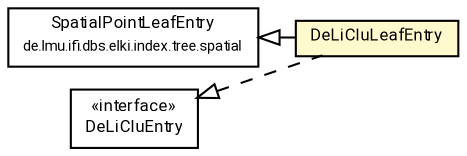 #!/usr/local/bin/dot
#
# Class diagram 
# Generated by UMLGraph version R5_7_2-60-g0e99a6 (http://www.spinellis.gr/umlgraph/)
#

digraph G {
	graph [fontnames="svg"]
	edge [fontname="Roboto",fontsize=7,labelfontname="Roboto",labelfontsize=7,color="black"];
	node [fontname="Roboto",fontcolor="black",fontsize=8,shape=plaintext,margin=0,width=0,height=0];
	nodesep=0.15;
	ranksep=0.25;
	rankdir=LR;
	// de.lmu.ifi.dbs.elki.index.tree.spatial.SpatialPointLeafEntry
	c3192714 [label=<<table title="de.lmu.ifi.dbs.elki.index.tree.spatial.SpatialPointLeafEntry" border="0" cellborder="1" cellspacing="0" cellpadding="2" href="../../SpatialPointLeafEntry.html" target="_parent">
		<tr><td><table border="0" cellspacing="0" cellpadding="1">
		<tr><td align="center" balign="center"> <font face="Roboto">SpatialPointLeafEntry</font> </td></tr>
		<tr><td align="center" balign="center"> <font face="Roboto" point-size="7.0">de.lmu.ifi.dbs.elki.index.tree.spatial</font> </td></tr>
		</table></td></tr>
		</table>>, URL="../../SpatialPointLeafEntry.html"];
	// de.lmu.ifi.dbs.elki.index.tree.spatial.rstarvariants.deliclu.DeLiCluLeafEntry
	c3192732 [label=<<table title="de.lmu.ifi.dbs.elki.index.tree.spatial.rstarvariants.deliclu.DeLiCluLeafEntry" border="0" cellborder="1" cellspacing="0" cellpadding="2" bgcolor="lemonChiffon" href="DeLiCluLeafEntry.html" target="_parent">
		<tr><td><table border="0" cellspacing="0" cellpadding="1">
		<tr><td align="center" balign="center"> <font face="Roboto">DeLiCluLeafEntry</font> </td></tr>
		</table></td></tr>
		</table>>, URL="DeLiCluLeafEntry.html"];
	// de.lmu.ifi.dbs.elki.index.tree.spatial.rstarvariants.deliclu.DeLiCluEntry
	c3192733 [label=<<table title="de.lmu.ifi.dbs.elki.index.tree.spatial.rstarvariants.deliclu.DeLiCluEntry" border="0" cellborder="1" cellspacing="0" cellpadding="2" href="DeLiCluEntry.html" target="_parent">
		<tr><td><table border="0" cellspacing="0" cellpadding="1">
		<tr><td align="center" balign="center"> &#171;interface&#187; </td></tr>
		<tr><td align="center" balign="center"> <font face="Roboto">DeLiCluEntry</font> </td></tr>
		</table></td></tr>
		</table>>, URL="DeLiCluEntry.html"];
	// de.lmu.ifi.dbs.elki.index.tree.spatial.rstarvariants.deliclu.DeLiCluLeafEntry extends de.lmu.ifi.dbs.elki.index.tree.spatial.SpatialPointLeafEntry
	c3192714 -> c3192732 [arrowtail=empty,dir=back,weight=10];
	// de.lmu.ifi.dbs.elki.index.tree.spatial.rstarvariants.deliclu.DeLiCluLeafEntry implements de.lmu.ifi.dbs.elki.index.tree.spatial.rstarvariants.deliclu.DeLiCluEntry
	c3192733 -> c3192732 [arrowtail=empty,style=dashed,dir=back,weight=9];
}

